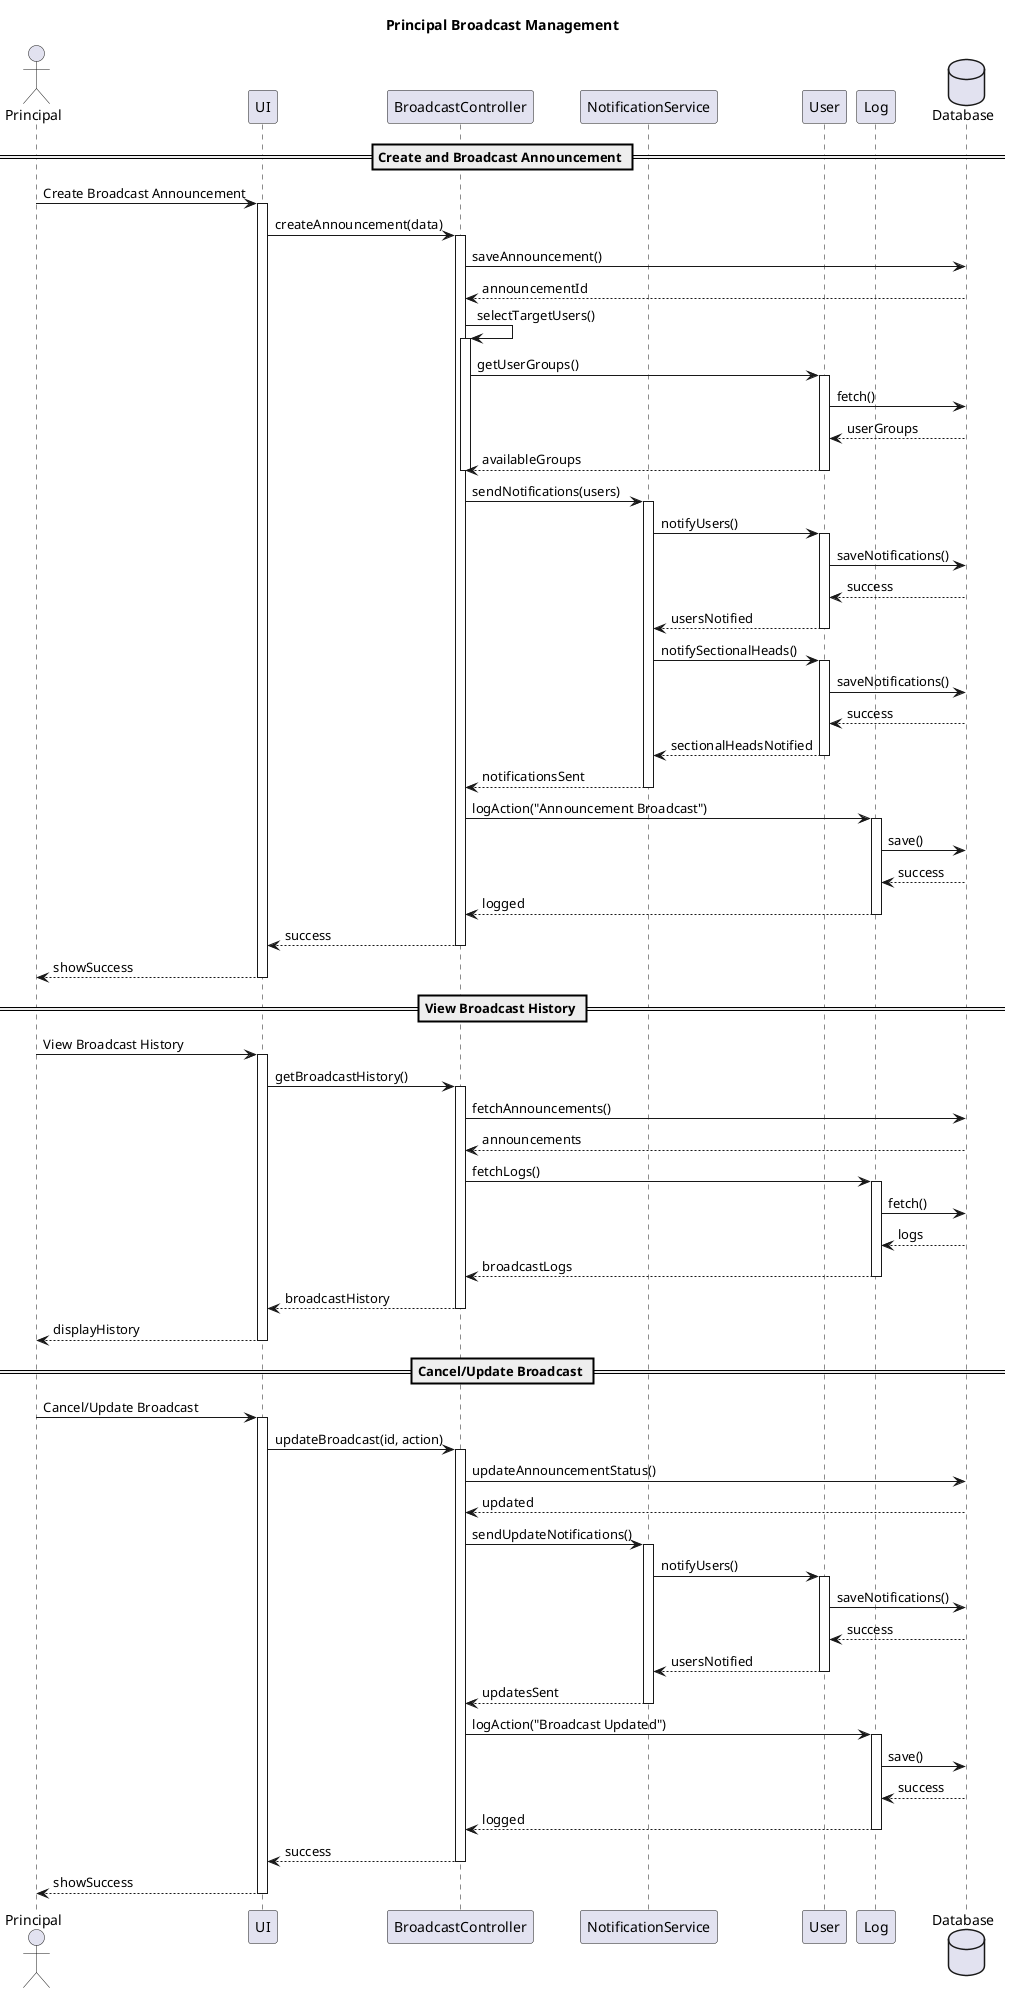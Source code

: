 @startuml Principal Broadcast Management
title Principal Broadcast Management

actor "Principal" as P
participant "UI" as UI
participant "BroadcastController" as BC
participant "NotificationService" as NS
participant "User" as U
participant "Log" as L
database "Database" as DB

== Create and Broadcast Announcement ==
P -> UI: Create Broadcast Announcement
activate UI
UI -> BC: createAnnouncement(data)
activate BC

BC -> DB: saveAnnouncement()
DB --> BC: announcementId

BC -> BC: selectTargetUsers()
activate BC
BC -> U: getUserGroups()
activate U
U -> DB: fetch()
DB --> U: userGroups
U --> BC: availableGroups
deactivate U
deactivate BC

BC -> NS: sendNotifications(users)
activate NS

NS -> U: notifyUsers()
activate U
U -> DB: saveNotifications()
DB --> U: success
U --> NS: usersNotified
deactivate U

NS -> U: notifySectionalHeads()
activate U
U -> DB: saveNotifications()
DB --> U: success
U --> NS: sectionalHeadsNotified
deactivate U

NS --> BC: notificationsSent
deactivate NS

BC -> L: logAction("Announcement Broadcast")
activate L
L -> DB: save()
DB --> L: success
L --> BC: logged
deactivate L

BC --> UI: success
deactivate BC
UI --> P: showSuccess
deactivate UI

== View Broadcast History ==
P -> UI: View Broadcast History
activate UI
UI -> BC: getBroadcastHistory()
activate BC

BC -> DB: fetchAnnouncements()
DB --> BC: announcements

BC -> L: fetchLogs()
activate L
L -> DB: fetch()
DB --> L: logs
L --> BC: broadcastLogs
deactivate L

BC --> UI: broadcastHistory
deactivate BC
UI --> P: displayHistory
deactivate UI

== Cancel/Update Broadcast ==
P -> UI: Cancel/Update Broadcast
activate UI
UI -> BC: updateBroadcast(id, action)
activate BC

BC -> DB: updateAnnouncementStatus()
DB --> BC: updated

BC -> NS: sendUpdateNotifications()
activate NS
NS -> U: notifyUsers()
activate U
U -> DB: saveNotifications()
DB --> U: success
U --> NS: usersNotified
deactivate U
NS --> BC: updatesSent
deactivate NS

BC -> L: logAction("Broadcast Updated")
activate L
L -> DB: save()
DB --> L: success
L --> BC: logged
deactivate L

BC --> UI: success
deactivate BC
UI --> P: showSuccess
deactivate UI

@enduml